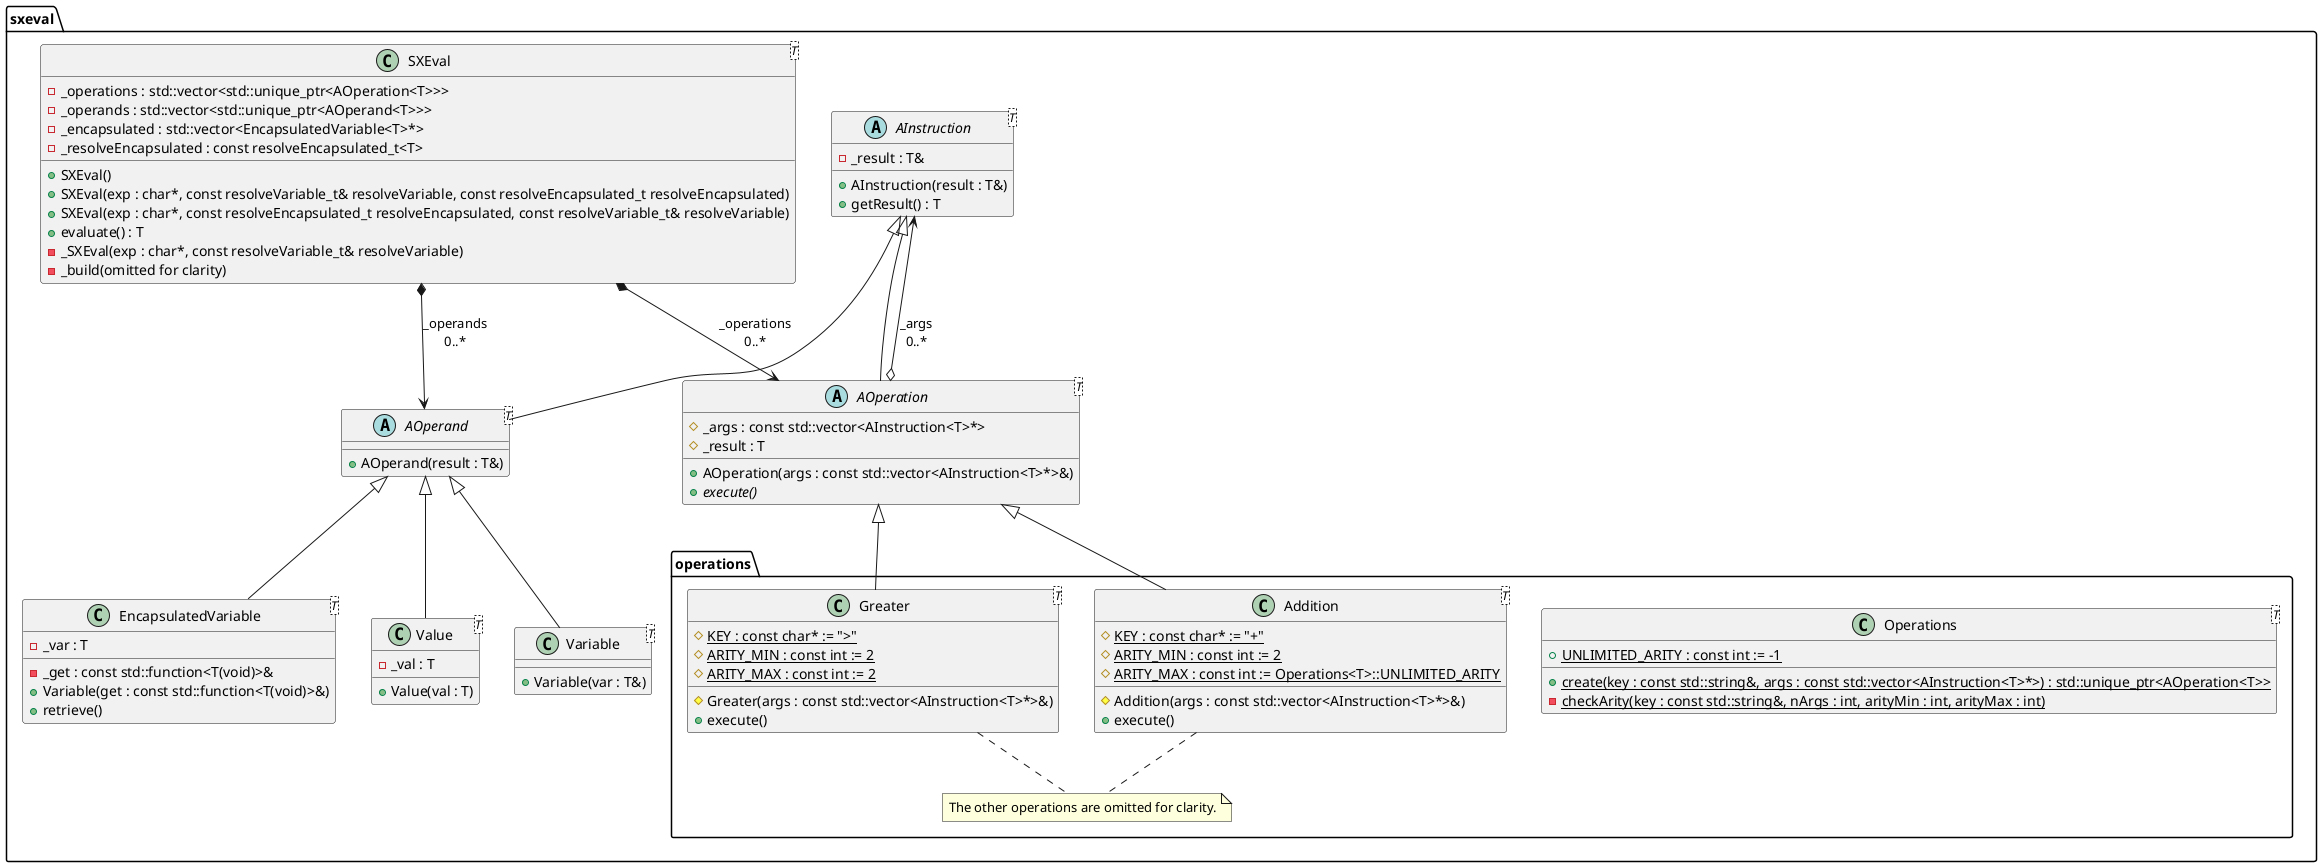 @startuml

package sxeval {

    class SXEval<T> {
        -_operations : std::vector<std::unique_ptr<AOperation<T>>>
        -_operands : std::vector<std::unique_ptr<AOperand<T>>>
        -_encapsulated : std::vector<EncapsulatedVariable<T>*>
        -_resolveEncapsulated : const resolveEncapsulated_t<T>
        +SXEval()
        +SXEval(exp : char*, const resolveVariable_t& resolveVariable, const resolveEncapsulated_t resolveEncapsulated)
        +SXEval(exp : char*, const resolveEncapsulated_t resolveEncapsulated, const resolveVariable_t& resolveVariable)
        +evaluate() : T
        -_SXEval(exp : char*, const resolveVariable_t& resolveVariable)
        -_build(omitted for clarity)
    }

    abstract class AInstruction<T> {
        -_result : T&
        +AInstruction(result : T&)
        +getResult() : T
    }

    abstract class AOperation<T> extends AInstruction {
        #_args : const std::vector<AInstruction<T>*>
        #_result : T
        +AOperation(args : const std::vector<AInstruction<T>*>&)
        +{abstract} execute()
    }

    abstract class AOperand<T> extends AInstruction {
        +AOperand(result : T&)
    }

    class Value<T> extends AOperand {
        -_val : T
        +Value(val : T)
    }

    class Variable<T> extends AOperand {
        +Variable(var : T&)
    }

    class EncapsulatedVariable<T> extends AOperand {
        -_var : T
        -_get : const std::function<T(void)>&
        +Variable(get : const std::function<T(void)>&)
        +retrieve()
    }

    package operations {

        class Operations<T> {
            +{static} UNLIMITED_ARITY : const int := -1
            +{static} create(key : const std::string&, args : const std::vector<AInstruction<T>*>) : std::unique_ptr<AOperation<T>>
            -{static} checkArity(key : const std::string&, nArgs : int, arityMin : int, arityMax : int)
        }

        class Addition<T> {
            #{static} KEY : const char* := "+"
            #{static} ARITY_MIN : const int := 2
            #{static} ARITY_MAX : const int := Operations<T>::UNLIMITED_ARITY
            #Addition(args : const std::vector<AInstruction<T>*>&)
            +execute()
        }

        class Greater<T> {
            #{static} KEY : const char* := ">"
            #{static} ARITY_MIN : const int := 2
            #{static} ARITY_MAX : const int := 2
            #Greater(args : const std::vector<AInstruction<T>*>&)
            +execute()
        }

        Addition -up-|> AOperation
        Greater -up-|> AOperation

        note "The other operations are omitted for clarity." as N
        Addition .. N
        Greater .. N

    }

    SXEval *--> AOperation : _operations\n0..*
    SXEval *--> AOperand : _operands\n0..*
    AOperation o-up-> AInstruction : _args\n0..*

}

@enduml
